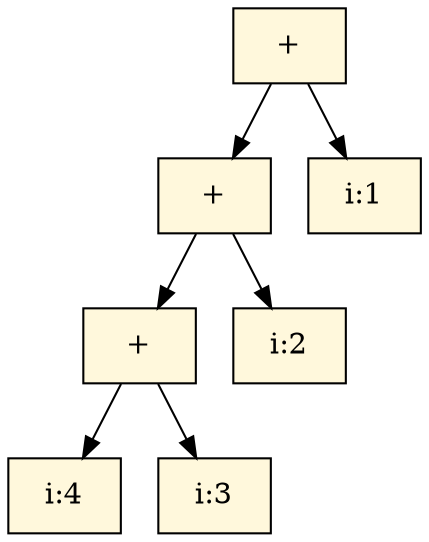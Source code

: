 digraph AST {
node [shape="box",style="filled",fillcolor="cornsilk"]6 [label="+"]
6 -> 4
6 -> 5
4 [label="+"]
4 -> 2
4 -> 3
2 [label="+"]
2 -> 0
2 -> 1
0 [label="i:4"]
1 [label="i:3"]
3 [label="i:2"]
5 [label="i:1"]
}

